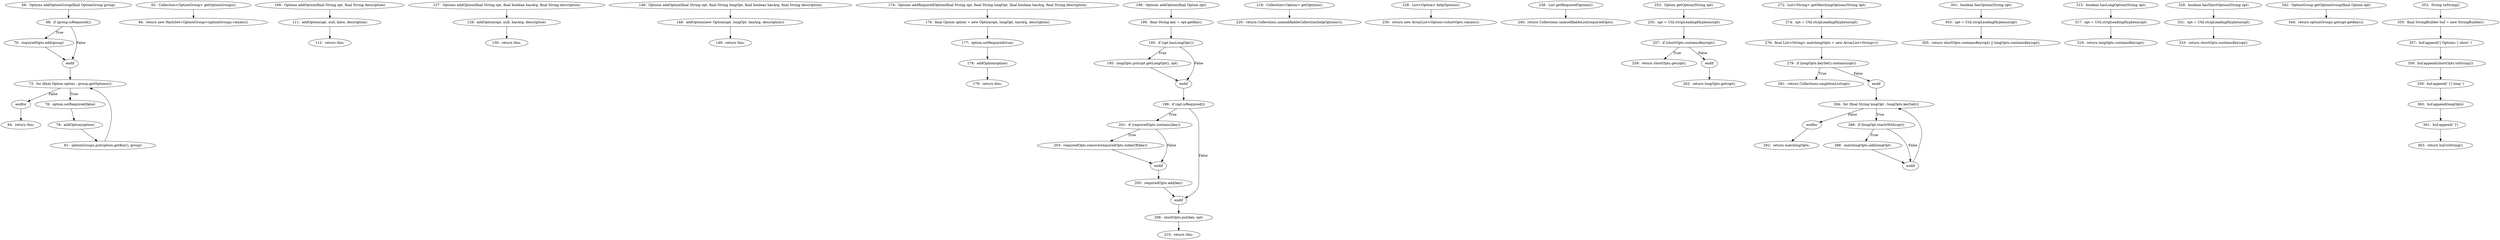 digraph Options_CFG {
  // graph-vertices
  v1  [label="66:  Options addOptionGroup(final OptionGroup group)"];
  v2  [label="68:  if (group.isRequired())"];
  v3  [label="70:  requiredOpts.add(group)"];
  v4  [label="endif"];
  v5  [label="73:  for (final Option option : group.getOptions())"];
  v6  [label="endfor"];
  v7  [label="78:  option.setRequired(false)"];
  v8  [label="79:  addOption(option)"];
  v9  [label="81:  optionGroups.put(option.getKey(), group)"];
  v10  [label="84:  return this;"];
  v11  [label="92:  Collection<OptionGroup> getOptionGroups()"];
  v12  [label="94:  return new HashSet<OptionGroup>(optionGroups.values());"];
  v13  [label="109:  Options addOption(final String opt, final String description)"];
  v14  [label="111:  addOption(opt, null, false, description)"];
  v15  [label="112:  return this;"];
  v16  [label="127:  Options addOption(final String opt, final boolean hasArg, final String description)"];
  v17  [label="129:  addOption(opt, null, hasArg, description)"];
  v18  [label="130:  return this;"];
  v19  [label="146:  Options addOption(final String opt, final String longOpt, final boolean hasArg, final String description)"];
  v20  [label="148:  addOption(new Option(opt, longOpt, hasArg, description))"];
  v21  [label="149:  return this;"];
  v22  [label="174:  Options addRequiredOption(final String opt, final String longOpt, final boolean hasArg, final String description)"];
  v23  [label="176:  final Option option = new Option(opt, longOpt, hasArg, description)"];
  v24  [label="177:  option.setRequired(true)"];
  v25  [label="178:  addOption(option)"];
  v26  [label="179:  return this;"];
  v27  [label="188:  Options addOption(final Option opt)"];
  v28  [label="190:  final String key = opt.getKey()"];
  v29  [label="193:  if (opt.hasLongOpt())"];
  v30  [label="195:  longOpts.put(opt.getLongOpt(), opt)"];
  v31  [label="endif"];
  v32  [label="199:  if (opt.isRequired())"];
  v33  [label="201:  if (requiredOpts.contains(key))"];
  v34  [label="203:  requiredOpts.remove(requiredOpts.indexOf(key))"];
  v35  [label="endif"];
  v36  [label="205:  requiredOpts.add(key)"];
  v37  [label="endif"];
  v38  [label="208:  shortOpts.put(key, opt)"];
  v39  [label="210:  return this;"];
  v40  [label="218:  Collection<Option> getOptions()"];
  v41  [label="220:  return Collections.unmodifiableCollection(helpOptions());"];
  v42  [label="228:  List<Option> helpOptions()"];
  v43  [label="230:  return new ArrayList<Option>(shortOpts.values());"];
  v44  [label="238:  List getRequiredOptions()"];
  v45  [label="240:  return Collections.unmodifiableList(requiredOpts);"];
  v46  [label="253:  Option getOption(String opt)"];
  v47  [label="255:  opt = Util.stripLeadingHyphens(opt)"];
  v48  [label="257:  if (shortOpts.containsKey(opt))"];
  v49  [label="259:  return shortOpts.get(opt);"];
  v50  [label="endif"];
  v51  [label="262:  return longOpts.get(opt);"];
  v52  [label="272:  List<String> getMatchingOptions(String opt)"];
  v53  [label="274:  opt = Util.stripLeadingHyphens(opt)"];
  v54  [label="276:  final List<String> matchingOpts = new ArrayList<String>()"];
  v55  [label="279:  if (longOpts.keySet().contains(opt))"];
  v56  [label="281:  return Collections.singletonList(opt);"];
  v57  [label="endif"];
  v58  [label="284:  for (final String longOpt : longOpts.keySet())"];
  v59  [label="endfor"];
  v60  [label="286:  if (longOpt.startsWith(opt))"];
  v61  [label="288:  matchingOpts.add(longOpt)"];
  v62  [label="endif"];
  v63  [label="292:  return matchingOpts;"];
  v64  [label="301:  boolean hasOption(String opt)"];
  v65  [label="303:  opt = Util.stripLeadingHyphens(opt)"];
  v66  [label="305:  return shortOpts.containsKey(opt) || longOpts.containsKey(opt);"];
  v67  [label="315:  boolean hasLongOption(String opt)"];
  v68  [label="317:  opt = Util.stripLeadingHyphens(opt)"];
  v69  [label="319:  return longOpts.containsKey(opt);"];
  v70  [label="329:  boolean hasShortOption(String opt)"];
  v71  [label="331:  opt = Util.stripLeadingHyphens(opt)"];
  v72  [label="333:  return shortOpts.containsKey(opt);"];
  v73  [label="342:  OptionGroup getOptionGroup(final Option opt)"];
  v74  [label="344:  return optionGroups.get(opt.getKey());"];
  v75  [label="353:  String toString()"];
  v76  [label="355:  final StringBuilder buf = new StringBuilder()"];
  v77  [label="357:  buf.append('[ Options: [ short ')"];
  v78  [label="358:  buf.append(shortOpts.toString())"];
  v79  [label="359:  buf.append(' ] [ long ')"];
  v80  [label="360:  buf.append(longOpts)"];
  v81  [label="361:  buf.append(' ]')"];
  v82  [label="363:  return buf.toString();"];
  // graph-edges
  v1 -> v2;
  v2 -> v3  [label="True"];
  v3 -> v4;
  v2 -> v4  [label="False"];
  v4 -> v5;
  v5 -> v6  [label="False"];
  v5 -> v7  [label="True"];
  v7 -> v8;
  v8 -> v9;
  v9 -> v5;
  v6 -> v10;
  v11 -> v12;
  v13 -> v14;
  v14 -> v15;
  v16 -> v17;
  v17 -> v18;
  v19 -> v20;
  v20 -> v21;
  v22 -> v23;
  v23 -> v24;
  v24 -> v25;
  v25 -> v26;
  v27 -> v28;
  v28 -> v29;
  v29 -> v30  [label="True"];
  v30 -> v31;
  v29 -> v31  [label="False"];
  v31 -> v32;
  v32 -> v33  [label="True"];
  v33 -> v34  [label="True"];
  v34 -> v35;
  v33 -> v35  [label="False"];
  v35 -> v36;
  v36 -> v37;
  v32 -> v37  [label="False"];
  v37 -> v38;
  v38 -> v39;
  v40 -> v41;
  v42 -> v43;
  v44 -> v45;
  v46 -> v47;
  v47 -> v48;
  v48 -> v49  [label="True"];
  v48 -> v50  [label="False"];
  v50 -> v51;
  v52 -> v53;
  v53 -> v54;
  v54 -> v55;
  v55 -> v56  [label="True"];
  v55 -> v57  [label="False"];
  v57 -> v58;
  v58 -> v59  [label="False"];
  v58 -> v60  [label="True"];
  v60 -> v61  [label="True"];
  v61 -> v62;
  v60 -> v62  [label="False"];
  v62 -> v58;
  v59 -> v63;
  v64 -> v65;
  v65 -> v66;
  v67 -> v68;
  v68 -> v69;
  v70 -> v71;
  v71 -> v72;
  v73 -> v74;
  v75 -> v76;
  v76 -> v77;
  v77 -> v78;
  v78 -> v79;
  v79 -> v80;
  v80 -> v81;
  v81 -> v82;
  // end-of-graph
}
